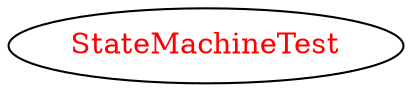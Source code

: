 digraph dependencyGraph {
 concentrate=true;
 ranksep="2.0";
 rankdir="LR"; 
 splines="ortho";
"StateMachineTest" [fontcolor="red"];
}